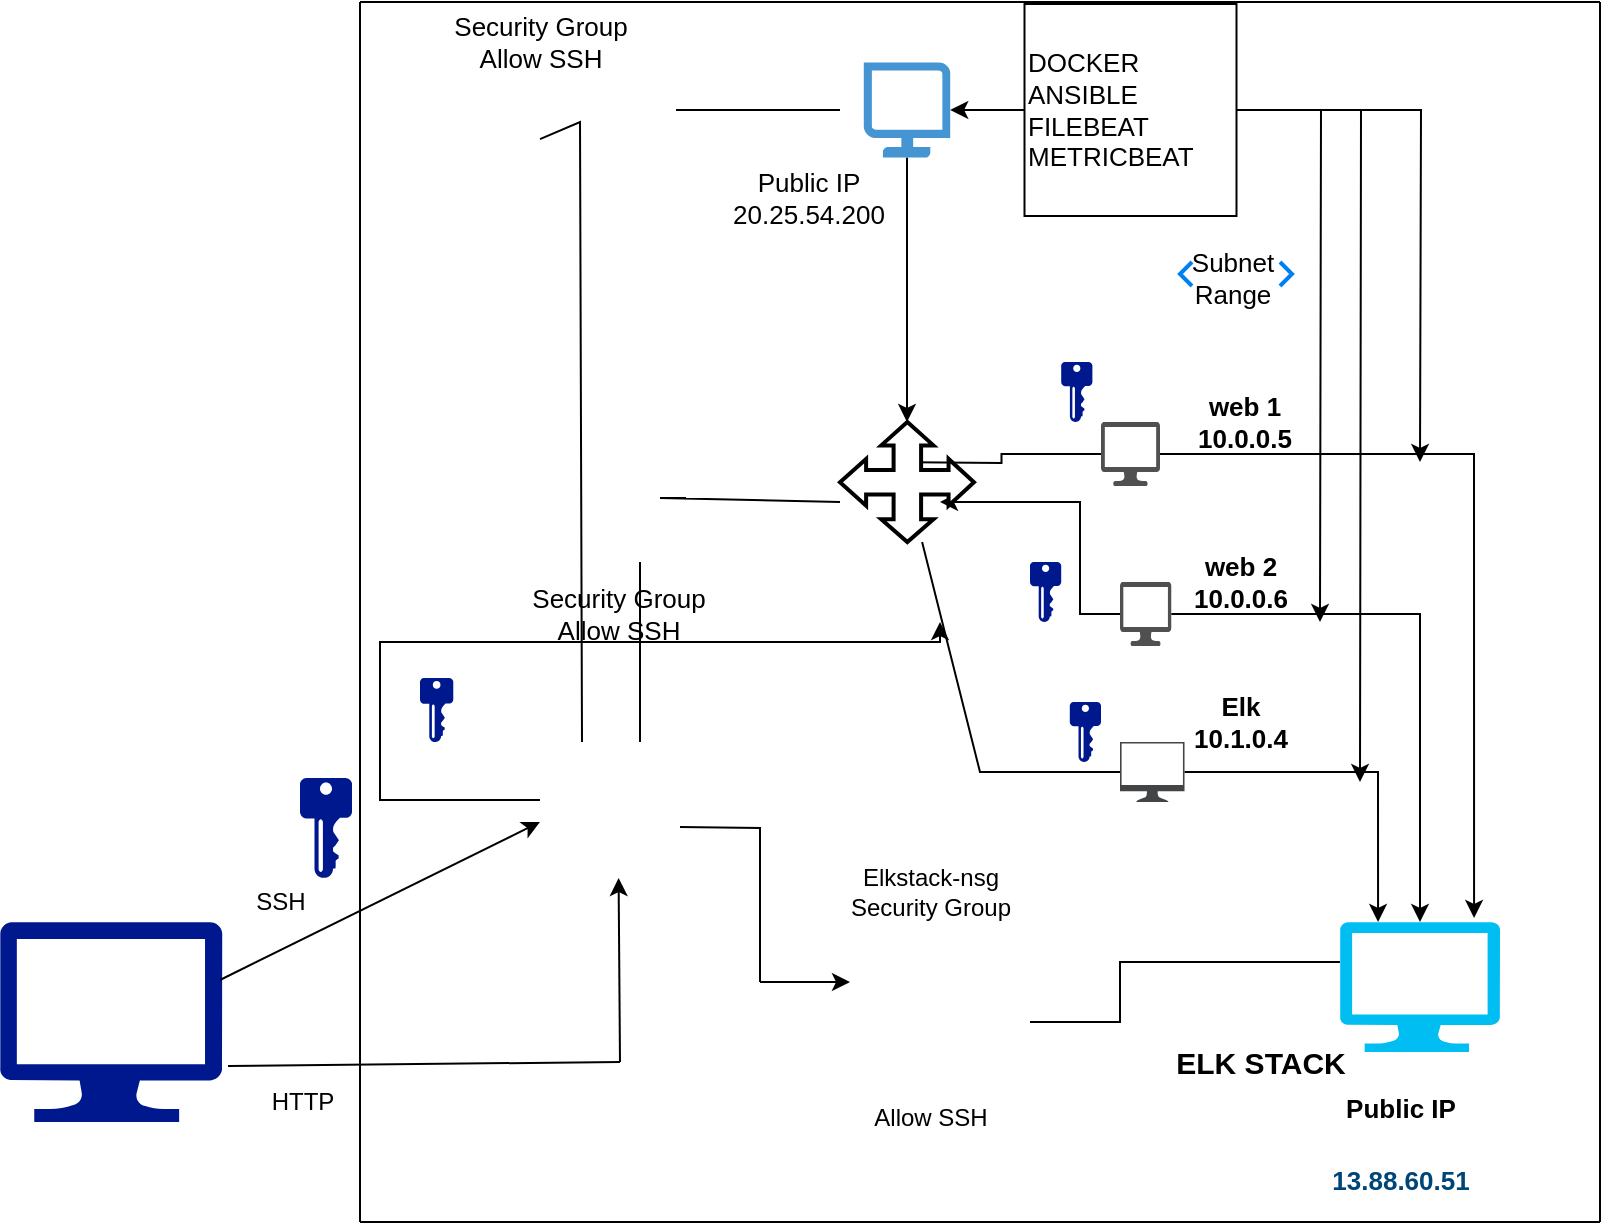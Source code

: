 <mxfile version="17.1.5" type="google"><diagram id="QPFYfbH2_5JrL35lEc3o" name="Page-1"><mxGraphModel grid="1" gridSize="10" guides="1" tooltips="1" connect="1" arrows="1" page="1" fold="1" pageScale="1" pageWidth="850" pageHeight="1100" math="0" shadow="0"><root><mxCell id="0"/><mxCell id="1" parent="0"/><mxCell id="2vFl8pol7R_REAa35gKR-1" value="" style="sketch=0;aspect=fixed;pointerEvents=1;shadow=0;dashed=0;html=1;strokeColor=none;labelPosition=center;verticalLabelPosition=bottom;verticalAlign=top;align=center;fillColor=#00188D;shape=mxgraph.azure.computer" vertex="1" parent="1"><mxGeometry x="10" y="490" width="111.11" height="100" as="geometry"/></mxCell><mxCell id="2vFl8pol7R_REAa35gKR-2" value="" style="endArrow=classic;html=1;rounded=0;exitX=0.99;exitY=0.29;exitDx=0;exitDy=0;exitPerimeter=0;" edge="1" parent="1" source="2vFl8pol7R_REAa35gKR-1"><mxGeometry width="50" height="50" relative="1" as="geometry"><mxPoint x="151.11" y="500" as="sourcePoint"/><mxPoint x="280" y="440" as="targetPoint"/></mxGeometry></mxCell><mxCell id="2vFl8pol7R_REAa35gKR-76" style="edgeStyle=orthogonalEdgeStyle;rounded=0;orthogonalLoop=1;jettySize=auto;html=1;fontSize=13;" edge="1" parent="1" source="2vFl8pol7R_REAa35gKR-4"><mxGeometry relative="1" as="geometry"><mxPoint x="480" y="340" as="targetPoint"/><Array as="points"><mxPoint x="200" y="429"/><mxPoint x="200" y="350"/></Array></mxGeometry></mxCell><mxCell id="2vFl8pol7R_REAa35gKR-4" value="" style="shape=image;html=1;verticalAlign=top;verticalLabelPosition=bottom;labelBackgroundColor=#ffffff;imageAspect=0;aspect=fixed;image=https://cdn1.iconfinder.com/data/icons/unicons-line-vol-2/24/cloud-wifi-128.png" vertex="1" parent="1"><mxGeometry x="280" y="390" width="78" height="78" as="geometry"/></mxCell><mxCell id="2vFl8pol7R_REAa35gKR-5" value="" style="endArrow=none;html=1;rounded=0;exitX=1.026;exitY=0.72;exitDx=0;exitDy=0;exitPerimeter=0;" edge="1" parent="1" source="2vFl8pol7R_REAa35gKR-1"><mxGeometry width="50" height="50" relative="1" as="geometry"><mxPoint x="151.11" y="560" as="sourcePoint"/><mxPoint x="320" y="560" as="targetPoint"/></mxGeometry></mxCell><mxCell id="2vFl8pol7R_REAa35gKR-6" value="" style="endArrow=classic;html=1;rounded=0;" edge="1" parent="1" target="2vFl8pol7R_REAa35gKR-4"><mxGeometry width="50" height="50" relative="1" as="geometry"><mxPoint x="320" y="560" as="sourcePoint"/><mxPoint x="320" y="490" as="targetPoint"/><Array as="points"/></mxGeometry></mxCell><mxCell id="2vFl8pol7R_REAa35gKR-8" value="" style="endArrow=none;html=1;rounded=0;" edge="1" parent="1"><mxGeometry width="50" height="50" relative="1" as="geometry"><mxPoint x="190" y="640" as="sourcePoint"/><mxPoint x="190" y="30" as="targetPoint"/></mxGeometry></mxCell><mxCell id="2vFl8pol7R_REAa35gKR-9" value="" style="endArrow=none;html=1;rounded=0;" edge="1" parent="1"><mxGeometry width="50" height="50" relative="1" as="geometry"><mxPoint x="190" y="30" as="sourcePoint"/><mxPoint x="810" y="30" as="targetPoint"/></mxGeometry></mxCell><mxCell id="2vFl8pol7R_REAa35gKR-10" value="" style="endArrow=none;html=1;rounded=0;" edge="1" parent="1"><mxGeometry width="50" height="50" relative="1" as="geometry"><mxPoint x="810" y="640" as="sourcePoint"/><mxPoint x="810" y="30" as="targetPoint"/></mxGeometry></mxCell><mxCell id="2vFl8pol7R_REAa35gKR-11" value="" style="endArrow=none;html=1;rounded=0;" edge="1" parent="1"><mxGeometry width="50" height="50" relative="1" as="geometry"><mxPoint x="190" y="640" as="sourcePoint"/><mxPoint x="810" y="640" as="targetPoint"/></mxGeometry></mxCell><mxCell id="2vFl8pol7R_REAa35gKR-12" value="" style="sketch=0;aspect=fixed;pointerEvents=1;shadow=0;dashed=0;html=1;strokeColor=none;labelPosition=center;verticalLabelPosition=bottom;verticalAlign=top;align=center;fillColor=#00188D;shape=mxgraph.mscae.enterprise.key_permissions" vertex="1" parent="1"><mxGeometry x="160" y="418" width="26" height="50" as="geometry"/></mxCell><mxCell id="2vFl8pol7R_REAa35gKR-15" value="SSH" style="text;html=1;align=center;verticalAlign=middle;resizable=0;points=[];autosize=1;strokeColor=none;fillColor=none;" vertex="1" parent="1"><mxGeometry x="130" y="470" width="40" height="20" as="geometry"/></mxCell><mxCell id="2vFl8pol7R_REAa35gKR-17" value="HTTP" style="text;html=1;align=center;verticalAlign=middle;resizable=0;points=[];autosize=1;strokeColor=none;fillColor=none;" vertex="1" parent="1"><mxGeometry x="136" y="570" width="50" height="20" as="geometry"/></mxCell><mxCell id="2vFl8pol7R_REAa35gKR-18" value="" style="endArrow=none;html=1;rounded=0;" edge="1" parent="1"><mxGeometry width="50" height="50" relative="1" as="geometry"><mxPoint x="350" y="442.5" as="sourcePoint"/><mxPoint x="390" y="520" as="targetPoint"/><Array as="points"><mxPoint x="390" y="443"/></Array></mxGeometry></mxCell><mxCell id="2vFl8pol7R_REAa35gKR-19" value="" style="endArrow=classic;html=1;rounded=0;" edge="1" parent="1"><mxGeometry width="50" height="50" relative="1" as="geometry"><mxPoint x="390" y="520" as="sourcePoint"/><mxPoint x="435" y="520" as="targetPoint"/></mxGeometry></mxCell><mxCell id="2vFl8pol7R_REAa35gKR-20" value="" style="shape=image;html=1;verticalAlign=top;verticalLabelPosition=bottom;labelBackgroundColor=#ffffff;imageAspect=0;aspect=fixed;image=https://cdn0.iconfinder.com/data/icons/security-double-color-red-and-black-vol-2/52/fire__wall__firewall__security-128.png" vertex="1" parent="1"><mxGeometry x="430" y="480" width="98" height="98" as="geometry"/></mxCell><mxCell id="2vFl8pol7R_REAa35gKR-21" value="Allow SSH" style="text;html=1;align=center;verticalAlign=middle;resizable=0;points=[];autosize=1;strokeColor=none;fillColor=none;" vertex="1" parent="1"><mxGeometry x="440" y="578" width="70" height="20" as="geometry"/></mxCell><mxCell id="2vFl8pol7R_REAa35gKR-22" value="Elkstack-nsg&lt;br&gt;Security Group" style="text;html=1;align=center;verticalAlign=middle;resizable=0;points=[];autosize=1;strokeColor=none;fillColor=none;" vertex="1" parent="1"><mxGeometry x="425" y="460" width="100" height="30" as="geometry"/></mxCell><mxCell id="2vFl8pol7R_REAa35gKR-25" value="" style="endArrow=none;html=1;rounded=0;" edge="1" parent="1"><mxGeometry width="50" height="50" relative="1" as="geometry"><mxPoint x="525" y="540" as="sourcePoint"/><mxPoint x="680" y="510" as="targetPoint"/><Array as="points"><mxPoint x="570" y="540"/><mxPoint x="570" y="510"/></Array></mxGeometry></mxCell><mxCell id="2vFl8pol7R_REAa35gKR-26" value="" style="verticalLabelPosition=bottom;html=1;verticalAlign=top;align=center;strokeColor=none;fillColor=#00BEF2;shape=mxgraph.azure.computer;pointerEvents=1;" vertex="1" parent="1"><mxGeometry x="680" y="490" width="80" height="65" as="geometry"/></mxCell><mxCell id="2vFl8pol7R_REAa35gKR-28" value="&lt;b&gt;&lt;font style=&quot;font-size: 15px&quot;&gt;ELK STACK&lt;/font&gt;&lt;/b&gt;" style="text;html=1;align=center;verticalAlign=middle;resizable=0;points=[];autosize=1;strokeColor=none;fillColor=none;" vertex="1" parent="1"><mxGeometry x="590" y="550" width="100" height="20" as="geometry"/></mxCell><mxCell id="2vFl8pol7R_REAa35gKR-29" value="&lt;font style=&quot;font-size: 13px&quot;&gt;&lt;b&gt;Public IP&lt;br&gt;&lt;br&gt;&lt;span style=&quot;color: rgb(0 , 69 , 120) ; font-family: &amp;#34;az_ea_font&amp;#34; , &amp;#34;segoe ui&amp;#34; , &amp;#34;az_font&amp;#34; , , , &amp;#34;blinkmacsystemfont&amp;#34; , &amp;#34;roboto&amp;#34; , &amp;#34;oxygen&amp;#34; , &amp;#34;ubuntu&amp;#34; , &amp;#34;cantarell&amp;#34; , &amp;#34;open sans&amp;#34; , &amp;#34;helvetica neue&amp;#34; , sans-serif ; background-color: rgb(255 , 255 , 255)&quot;&gt;13.88.60.51&lt;/span&gt;&lt;/b&gt;&lt;br&gt;&lt;/font&gt;" style="text;html=1;align=center;verticalAlign=middle;resizable=0;points=[];autosize=1;strokeColor=none;fillColor=none;fontSize=15;" vertex="1" parent="1"><mxGeometry x="670" y="570" width="80" height="60" as="geometry"/></mxCell><mxCell id="2vFl8pol7R_REAa35gKR-35" style="edgeStyle=orthogonalEdgeStyle;rounded=0;orthogonalLoop=1;jettySize=auto;html=1;entryX=0.238;entryY=0;entryDx=0;entryDy=0;entryPerimeter=0;fontSize=13;" edge="1" parent="1" source="2vFl8pol7R_REAa35gKR-33" target="2vFl8pol7R_REAa35gKR-26"><mxGeometry relative="1" as="geometry"/></mxCell><mxCell id="2vFl8pol7R_REAa35gKR-33" value="" style="sketch=0;pointerEvents=1;shadow=0;dashed=0;html=1;strokeColor=none;fillColor=#434445;aspect=fixed;labelPosition=center;verticalLabelPosition=bottom;verticalAlign=top;align=center;outlineConnect=0;shape=mxgraph.vvd.monitor;fontSize=13;" vertex="1" parent="1"><mxGeometry x="570" y="400" width="32.26" height="30" as="geometry"/></mxCell><mxCell id="2vFl8pol7R_REAa35gKR-37" style="edgeStyle=orthogonalEdgeStyle;rounded=0;orthogonalLoop=1;jettySize=auto;html=1;fontSize=13;entryX=0.5;entryY=0;entryDx=0;entryDy=0;entryPerimeter=0;" edge="1" parent="1" source="2vFl8pol7R_REAa35gKR-36" target="2vFl8pol7R_REAa35gKR-26"><mxGeometry relative="1" as="geometry"><mxPoint x="740" y="306" as="targetPoint"/></mxGeometry></mxCell><mxCell id="2vFl8pol7R_REAa35gKR-38" style="edgeStyle=orthogonalEdgeStyle;rounded=0;orthogonalLoop=1;jettySize=auto;html=1;fontSize=13;" edge="1" parent="1" source="2vFl8pol7R_REAa35gKR-36"><mxGeometry relative="1" as="geometry"><mxPoint x="480" y="280" as="targetPoint"/><Array as="points"><mxPoint x="550" y="336"/><mxPoint x="550" y="280"/></Array></mxGeometry></mxCell><mxCell id="2vFl8pol7R_REAa35gKR-36" value="" style="sketch=0;pointerEvents=1;shadow=0;dashed=0;html=1;strokeColor=none;fillColor=#505050;labelPosition=center;verticalLabelPosition=bottom;verticalAlign=top;outlineConnect=0;align=center;shape=mxgraph.office.devices.lcd_monitor;fontSize=13;" vertex="1" parent="1"><mxGeometry x="570" y="320" width="25.63" height="32" as="geometry"/></mxCell><mxCell id="2vFl8pol7R_REAa35gKR-40" style="edgeStyle=orthogonalEdgeStyle;rounded=0;orthogonalLoop=1;jettySize=auto;html=1;entryX=0.838;entryY=-0.031;entryDx=0;entryDy=0;entryPerimeter=0;fontSize=13;" edge="1" parent="1" source="2vFl8pol7R_REAa35gKR-39" target="2vFl8pol7R_REAa35gKR-26"><mxGeometry relative="1" as="geometry"/></mxCell><mxCell id="2vFl8pol7R_REAa35gKR-41" style="edgeStyle=orthogonalEdgeStyle;rounded=0;orthogonalLoop=1;jettySize=auto;html=1;fontSize=13;" edge="1" parent="1" source="2vFl8pol7R_REAa35gKR-39"><mxGeometry relative="1" as="geometry"><mxPoint x="460" y="260" as="targetPoint"/></mxGeometry></mxCell><mxCell id="2vFl8pol7R_REAa35gKR-39" value="" style="sketch=0;pointerEvents=1;shadow=0;dashed=0;html=1;strokeColor=none;fillColor=#505050;labelPosition=center;verticalLabelPosition=bottom;verticalAlign=top;outlineConnect=0;align=center;shape=mxgraph.office.devices.lcd_monitor;fontSize=13;" vertex="1" parent="1"><mxGeometry x="560.5" y="240" width="29.5" height="32" as="geometry"/></mxCell><mxCell id="2vFl8pol7R_REAa35gKR-42" value="&lt;b&gt;web 1&lt;br&gt;10.0.0.5&lt;/b&gt;" style="text;html=1;align=center;verticalAlign=middle;resizable=0;points=[];autosize=1;strokeColor=none;fillColor=none;fontSize=13;" vertex="1" parent="1"><mxGeometry x="602.26" y="220" width="60" height="40" as="geometry"/></mxCell><mxCell id="2vFl8pol7R_REAa35gKR-43" value="&lt;b&gt;web 2&lt;br&gt;10.0.0.6&lt;/b&gt;" style="text;html=1;align=center;verticalAlign=middle;resizable=0;points=[];autosize=1;strokeColor=none;fillColor=none;fontSize=13;" vertex="1" parent="1"><mxGeometry x="600" y="300" width="60" height="40" as="geometry"/></mxCell><mxCell id="2vFl8pol7R_REAa35gKR-44" value="&lt;b&gt;Elk&lt;br&gt;10.1.0.4&lt;/b&gt;" style="text;html=1;align=center;verticalAlign=middle;resizable=0;points=[];autosize=1;strokeColor=none;fillColor=none;fontSize=13;" vertex="1" parent="1"><mxGeometry x="600" y="370" width="60" height="40" as="geometry"/></mxCell><mxCell id="2vFl8pol7R_REAa35gKR-45" value="" style="sketch=0;aspect=fixed;pointerEvents=1;shadow=0;dashed=0;html=1;strokeColor=none;labelPosition=center;verticalLabelPosition=bottom;verticalAlign=top;align=center;fillColor=#00188D;shape=mxgraph.mscae.enterprise.key_permissions;fontSize=13;" vertex="1" parent="1"><mxGeometry x="544.9" y="380" width="15.6" height="30" as="geometry"/></mxCell><mxCell id="2vFl8pol7R_REAa35gKR-46" value="" style="sketch=0;aspect=fixed;pointerEvents=1;shadow=0;dashed=0;html=1;strokeColor=none;labelPosition=center;verticalLabelPosition=bottom;verticalAlign=top;align=center;fillColor=#00188D;shape=mxgraph.mscae.enterprise.key_permissions;fontSize=13;" vertex="1" parent="1"><mxGeometry x="525" y="310" width="15.6" height="30" as="geometry"/></mxCell><mxCell id="2vFl8pol7R_REAa35gKR-49" value="" style="sketch=0;aspect=fixed;pointerEvents=1;shadow=0;dashed=0;html=1;strokeColor=none;labelPosition=center;verticalLabelPosition=bottom;verticalAlign=top;align=center;fillColor=#00188D;shape=mxgraph.mscae.enterprise.key_permissions;fontSize=13;" vertex="1" parent="1"><mxGeometry x="540.6" y="210" width="15.6" height="30" as="geometry"/></mxCell><mxCell id="2vFl8pol7R_REAa35gKR-50" value="" style="shape=mxgraph.arrows.quad_arrow;html=1;verticalLabelPosition=bottom;verticalAlign=top;strokeWidth=2;strokeColor=#000000;fontSize=13;" vertex="1" parent="1"><mxGeometry x="430" y="240" width="67" height="60" as="geometry"/></mxCell><mxCell id="2vFl8pol7R_REAa35gKR-51" value="" style="endArrow=none;startArrow=none;html=1;rounded=0;fontSize=13;" edge="1" parent="1" source="2vFl8pol7R_REAa35gKR-33" target="2vFl8pol7R_REAa35gKR-50"><mxGeometry width="50" height="50" relative="1" as="geometry"><mxPoint x="570" y="415" as="sourcePoint"/><mxPoint x="460" y="280" as="targetPoint"/><Array as="points"><mxPoint x="500" y="415"/></Array></mxGeometry></mxCell><mxCell id="2vFl8pol7R_REAa35gKR-54" value="" style="shape=image;html=1;verticalAlign=top;verticalLabelPosition=bottom;labelBackgroundColor=#ffffff;imageAspect=0;aspect=fixed;image=https://cdn0.iconfinder.com/data/icons/security-double-color-red-and-black-vol-2/52/fire__wall__firewall__security-128.png" vertex="1" parent="1"><mxGeometry x="280" y="250" width="70" height="70" as="geometry"/></mxCell><mxCell id="2vFl8pol7R_REAa35gKR-56" value="" style="endArrow=none;html=1;rounded=0;fontSize=13;startArrow=none;" edge="1" parent="1" source="2vFl8pol7R_REAa35gKR-61"><mxGeometry width="50" height="50" relative="1" as="geometry"><mxPoint x="420" y="90" as="sourcePoint"/><mxPoint x="301" y="400" as="targetPoint"/><Array as="points"><mxPoint x="300" y="89.98"/></Array></mxGeometry></mxCell><mxCell id="2vFl8pol7R_REAa35gKR-58" value="" style="endArrow=none;html=1;rounded=0;fontSize=13;entryX=1.043;entryY=0.4;entryDx=0;entryDy=0;entryPerimeter=0;exitX=0;exitY=0.667;exitDx=0;exitDy=0;exitPerimeter=0;" edge="1" parent="1" source="2vFl8pol7R_REAa35gKR-50" target="2vFl8pol7R_REAa35gKR-54"><mxGeometry width="50" height="50" relative="1" as="geometry"><mxPoint x="430" y="280.02" as="sourcePoint"/><mxPoint x="340.996" y="382.98" as="targetPoint"/><Array as="points"><mxPoint x="340" y="278"/></Array></mxGeometry></mxCell><mxCell id="2vFl8pol7R_REAa35gKR-59" value="Security Group&lt;br&gt;Allow SSH" style="text;html=1;align=center;verticalAlign=middle;resizable=0;points=[];autosize=1;strokeColor=none;fillColor=none;fontSize=13;" vertex="1" parent="1"><mxGeometry x="269" y="316" width="100" height="40" as="geometry"/></mxCell><mxCell id="2vFl8pol7R_REAa35gKR-60" value="" style="endArrow=none;html=1;rounded=0;fontSize=13;" edge="1" parent="1"><mxGeometry width="50" height="50" relative="1" as="geometry"><mxPoint x="330" y="400" as="sourcePoint"/><mxPoint x="330" y="310" as="targetPoint"/></mxGeometry></mxCell><mxCell id="2vFl8pol7R_REAa35gKR-61" value="" style="shape=image;html=1;verticalAlign=top;verticalLabelPosition=bottom;labelBackgroundColor=#ffffff;imageAspect=0;aspect=fixed;image=https://cdn0.iconfinder.com/data/icons/security-double-color-red-and-black-vol-2/52/fire__wall__firewall__security-128.png" vertex="1" parent="1"><mxGeometry x="280" y="50" width="68" height="68" as="geometry"/></mxCell><mxCell id="2vFl8pol7R_REAa35gKR-62" value="" style="endArrow=none;html=1;rounded=0;fontSize=13;" edge="1" parent="1" target="2vFl8pol7R_REAa35gKR-61"><mxGeometry width="50" height="50" relative="1" as="geometry"><mxPoint x="430" y="84" as="sourcePoint"/><mxPoint x="301" y="400" as="targetPoint"/><Array as="points"/></mxGeometry></mxCell><mxCell id="2vFl8pol7R_REAa35gKR-64" style="edgeStyle=orthogonalEdgeStyle;rounded=0;orthogonalLoop=1;jettySize=auto;html=1;entryX=0.5;entryY=0;entryDx=0;entryDy=0;entryPerimeter=0;fontSize=13;" edge="1" parent="1" source="2vFl8pol7R_REAa35gKR-63" target="2vFl8pol7R_REAa35gKR-50"><mxGeometry relative="1" as="geometry"/></mxCell><mxCell id="2vFl8pol7R_REAa35gKR-63" value="" style="pointerEvents=1;shadow=0;dashed=0;html=1;strokeColor=none;fillColor=#4495D1;labelPosition=center;verticalLabelPosition=bottom;verticalAlign=top;align=center;outlineConnect=0;shape=mxgraph.veeam.monitor;fontSize=13;" vertex="1" parent="1"><mxGeometry x="441.9" y="60.2" width="43.2" height="47.6" as="geometry"/></mxCell><mxCell id="2vFl8pol7R_REAa35gKR-65" value="Security Group&lt;br&gt;Allow SSH" style="text;html=1;align=center;verticalAlign=middle;resizable=0;points=[];autosize=1;strokeColor=none;fillColor=none;fontSize=13;" vertex="1" parent="1"><mxGeometry x="230" y="30" width="100" height="40" as="geometry"/></mxCell><mxCell id="2vFl8pol7R_REAa35gKR-67" style="edgeStyle=orthogonalEdgeStyle;rounded=0;orthogonalLoop=1;jettySize=auto;html=1;fontSize=13;" edge="1" parent="1" source="2vFl8pol7R_REAa35gKR-66"><mxGeometry relative="1" as="geometry"><mxPoint x="690" y="420" as="targetPoint"/></mxGeometry></mxCell><mxCell id="2vFl8pol7R_REAa35gKR-68" style="edgeStyle=orthogonalEdgeStyle;rounded=0;orthogonalLoop=1;jettySize=auto;html=1;fontSize=13;" edge="1" parent="1" source="2vFl8pol7R_REAa35gKR-66"><mxGeometry relative="1" as="geometry"><mxPoint x="670" y="340" as="targetPoint"/></mxGeometry></mxCell><mxCell id="2vFl8pol7R_REAa35gKR-69" style="edgeStyle=orthogonalEdgeStyle;rounded=0;orthogonalLoop=1;jettySize=auto;html=1;fontSize=13;" edge="1" parent="1" source="2vFl8pol7R_REAa35gKR-66"><mxGeometry relative="1" as="geometry"><mxPoint x="720" y="260" as="targetPoint"/></mxGeometry></mxCell><mxCell id="2vFl8pol7R_REAa35gKR-70" style="edgeStyle=orthogonalEdgeStyle;rounded=0;orthogonalLoop=1;jettySize=auto;html=1;fontSize=13;" edge="1" parent="1" source="2vFl8pol7R_REAa35gKR-66" target="2vFl8pol7R_REAa35gKR-63"><mxGeometry relative="1" as="geometry"/></mxCell><mxCell id="2vFl8pol7R_REAa35gKR-66" value="DOCKER&lt;br&gt;ANSIBLE&lt;br&gt;FILEBEAT&lt;br&gt;METRICBEAT" style="whiteSpace=wrap;html=1;aspect=fixed;fontSize=13;align=left;" vertex="1" parent="1"><mxGeometry x="522.25" y="31" width="106" height="106" as="geometry"/></mxCell><mxCell id="2vFl8pol7R_REAa35gKR-71" value="" style="sketch=0;aspect=fixed;pointerEvents=1;shadow=0;dashed=0;html=1;strokeColor=none;labelPosition=center;verticalLabelPosition=bottom;verticalAlign=top;align=center;fillColor=#00188D;shape=mxgraph.mscae.enterprise.key_permissions" vertex="1" parent="1"><mxGeometry x="220" y="368" width="16.64" height="32" as="geometry"/></mxCell><mxCell id="2vFl8pol7R_REAa35gKR-77" value="Public IP&lt;br&gt;20.25.54.200" style="text;html=1;align=center;verticalAlign=middle;resizable=0;points=[];autosize=1;strokeColor=none;fillColor=none;fontSize=13;" vertex="1" parent="1"><mxGeometry x="369" y="107.8" width="90" height="40" as="geometry"/></mxCell><mxCell id="2vFl8pol7R_REAa35gKR-78" value="" style="html=1;verticalLabelPosition=bottom;labelBackgroundColor=#ffffff;verticalAlign=top;shadow=0;dashed=0;strokeWidth=2;shape=mxgraph.ios7.misc.left;strokeColor=#0080f0;fontSize=13;" vertex="1" parent="1"><mxGeometry x="600" y="160" width="6" height="12" as="geometry"/></mxCell><mxCell id="2vFl8pol7R_REAa35gKR-79" value="" style="html=1;verticalLabelPosition=bottom;labelBackgroundColor=#ffffff;verticalAlign=top;shadow=0;dashed=0;strokeWidth=2;shape=mxgraph.ios7.misc.right;strokeColor=#0080f0;fontSize=13;" vertex="1" parent="1"><mxGeometry x="650" y="160" width="6" height="12" as="geometry"/></mxCell><mxCell id="2vFl8pol7R_REAa35gKR-80" value="Subnet&lt;br&gt;Range" style="text;html=1;align=center;verticalAlign=middle;resizable=0;points=[];autosize=1;strokeColor=none;fillColor=none;fontSize=13;" vertex="1" parent="1"><mxGeometry x="595.63" y="147.8" width="60" height="40" as="geometry"/></mxCell></root></mxGraphModel></diagram></mxfile>